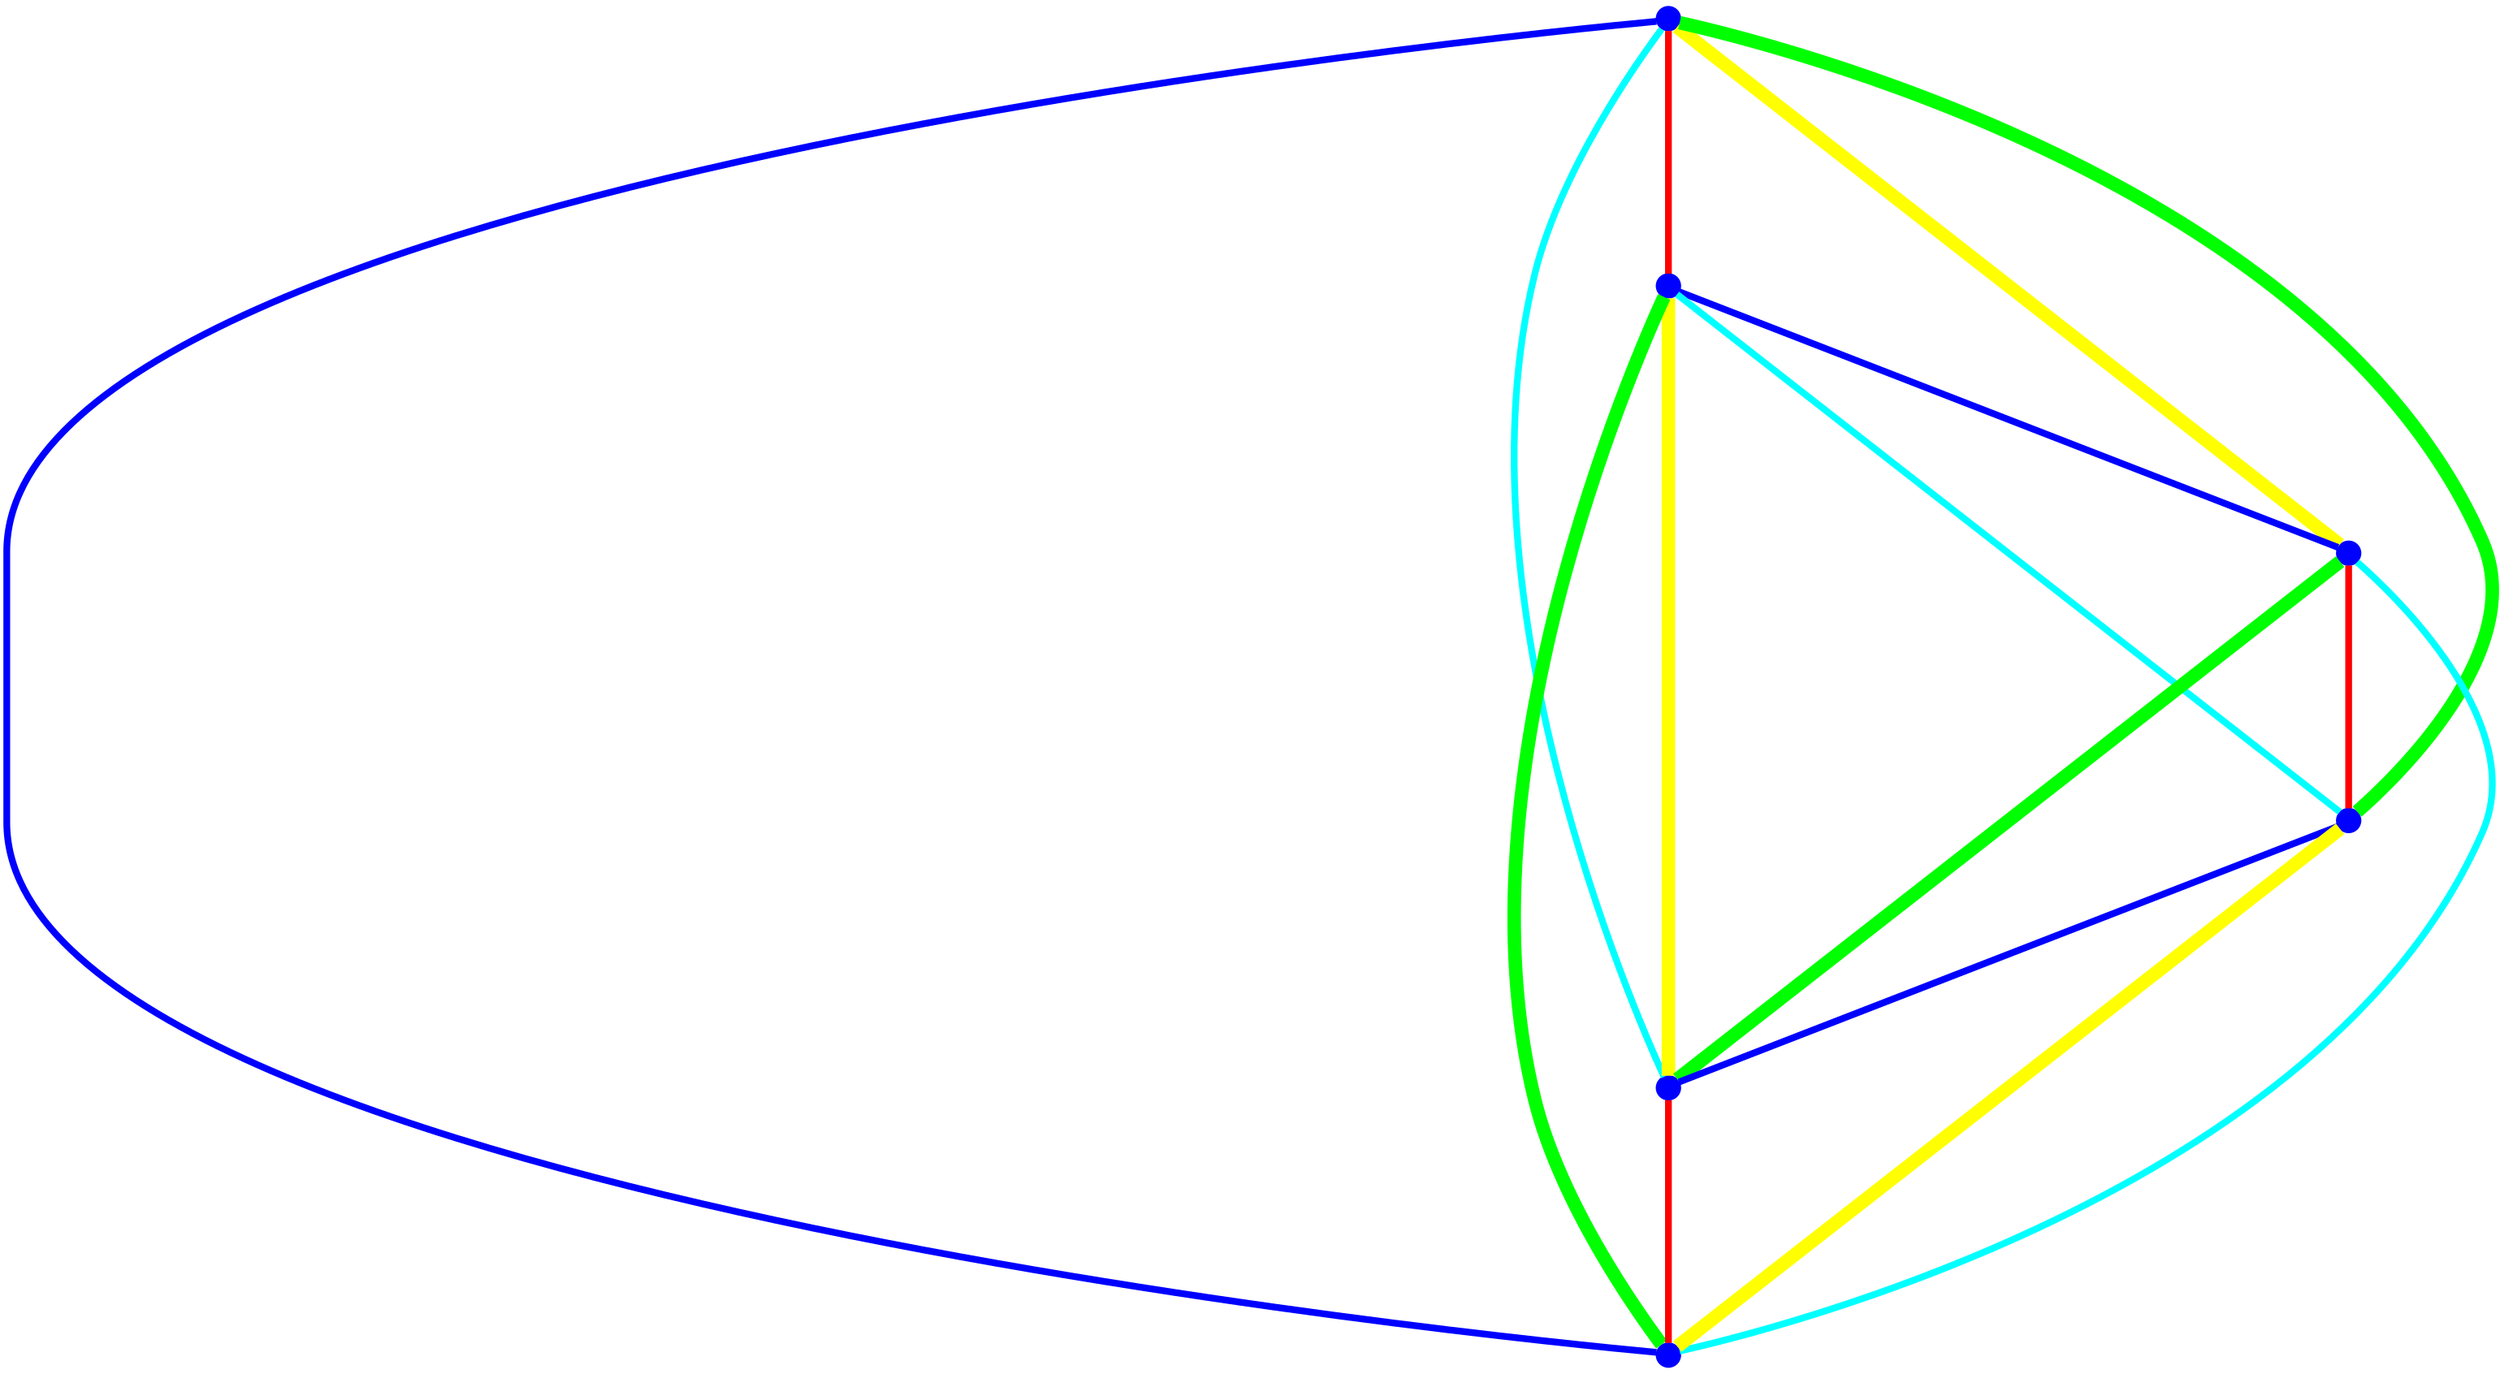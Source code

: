 graph {
ranksep=2
nodesep=2
node [label="" shape=circle style=filled fixedsize=true color=blue fillcolor=blue width=0.2];
"1" -- "2" [style="solid",penwidth="4",color="red"];
"1" -- "3" [style="solid",penwidth="8",color="yellow"];
"1" -- "4" [style="solid",penwidth="8",color="green"];
"1" -- "5" [style="solid",penwidth="4",color="cyan"];
"1" -- "6" [style="solid",penwidth="4",color="blue"];
"2" -- "3" [style="solid",penwidth="4",color="blue"];
"2" -- "4" [style="solid",penwidth="4",color="cyan"];
"2" -- "5" [style="solid",penwidth="8",color="yellow"];
"2" -- "6" [style="solid",penwidth="8",color="green"];
"3" -- "4" [style="solid",penwidth="4",color="red"];
"3" -- "5" [style="solid",penwidth="8",color="green"];
"3" -- "6" [style="solid",penwidth="4",color="cyan"];
"4" -- "5" [style="solid",penwidth="4",color="blue"];
"4" -- "6" [style="solid",penwidth="8",color="yellow"];
"5" -- "6" [style="solid",penwidth="4",color="red"];
}
